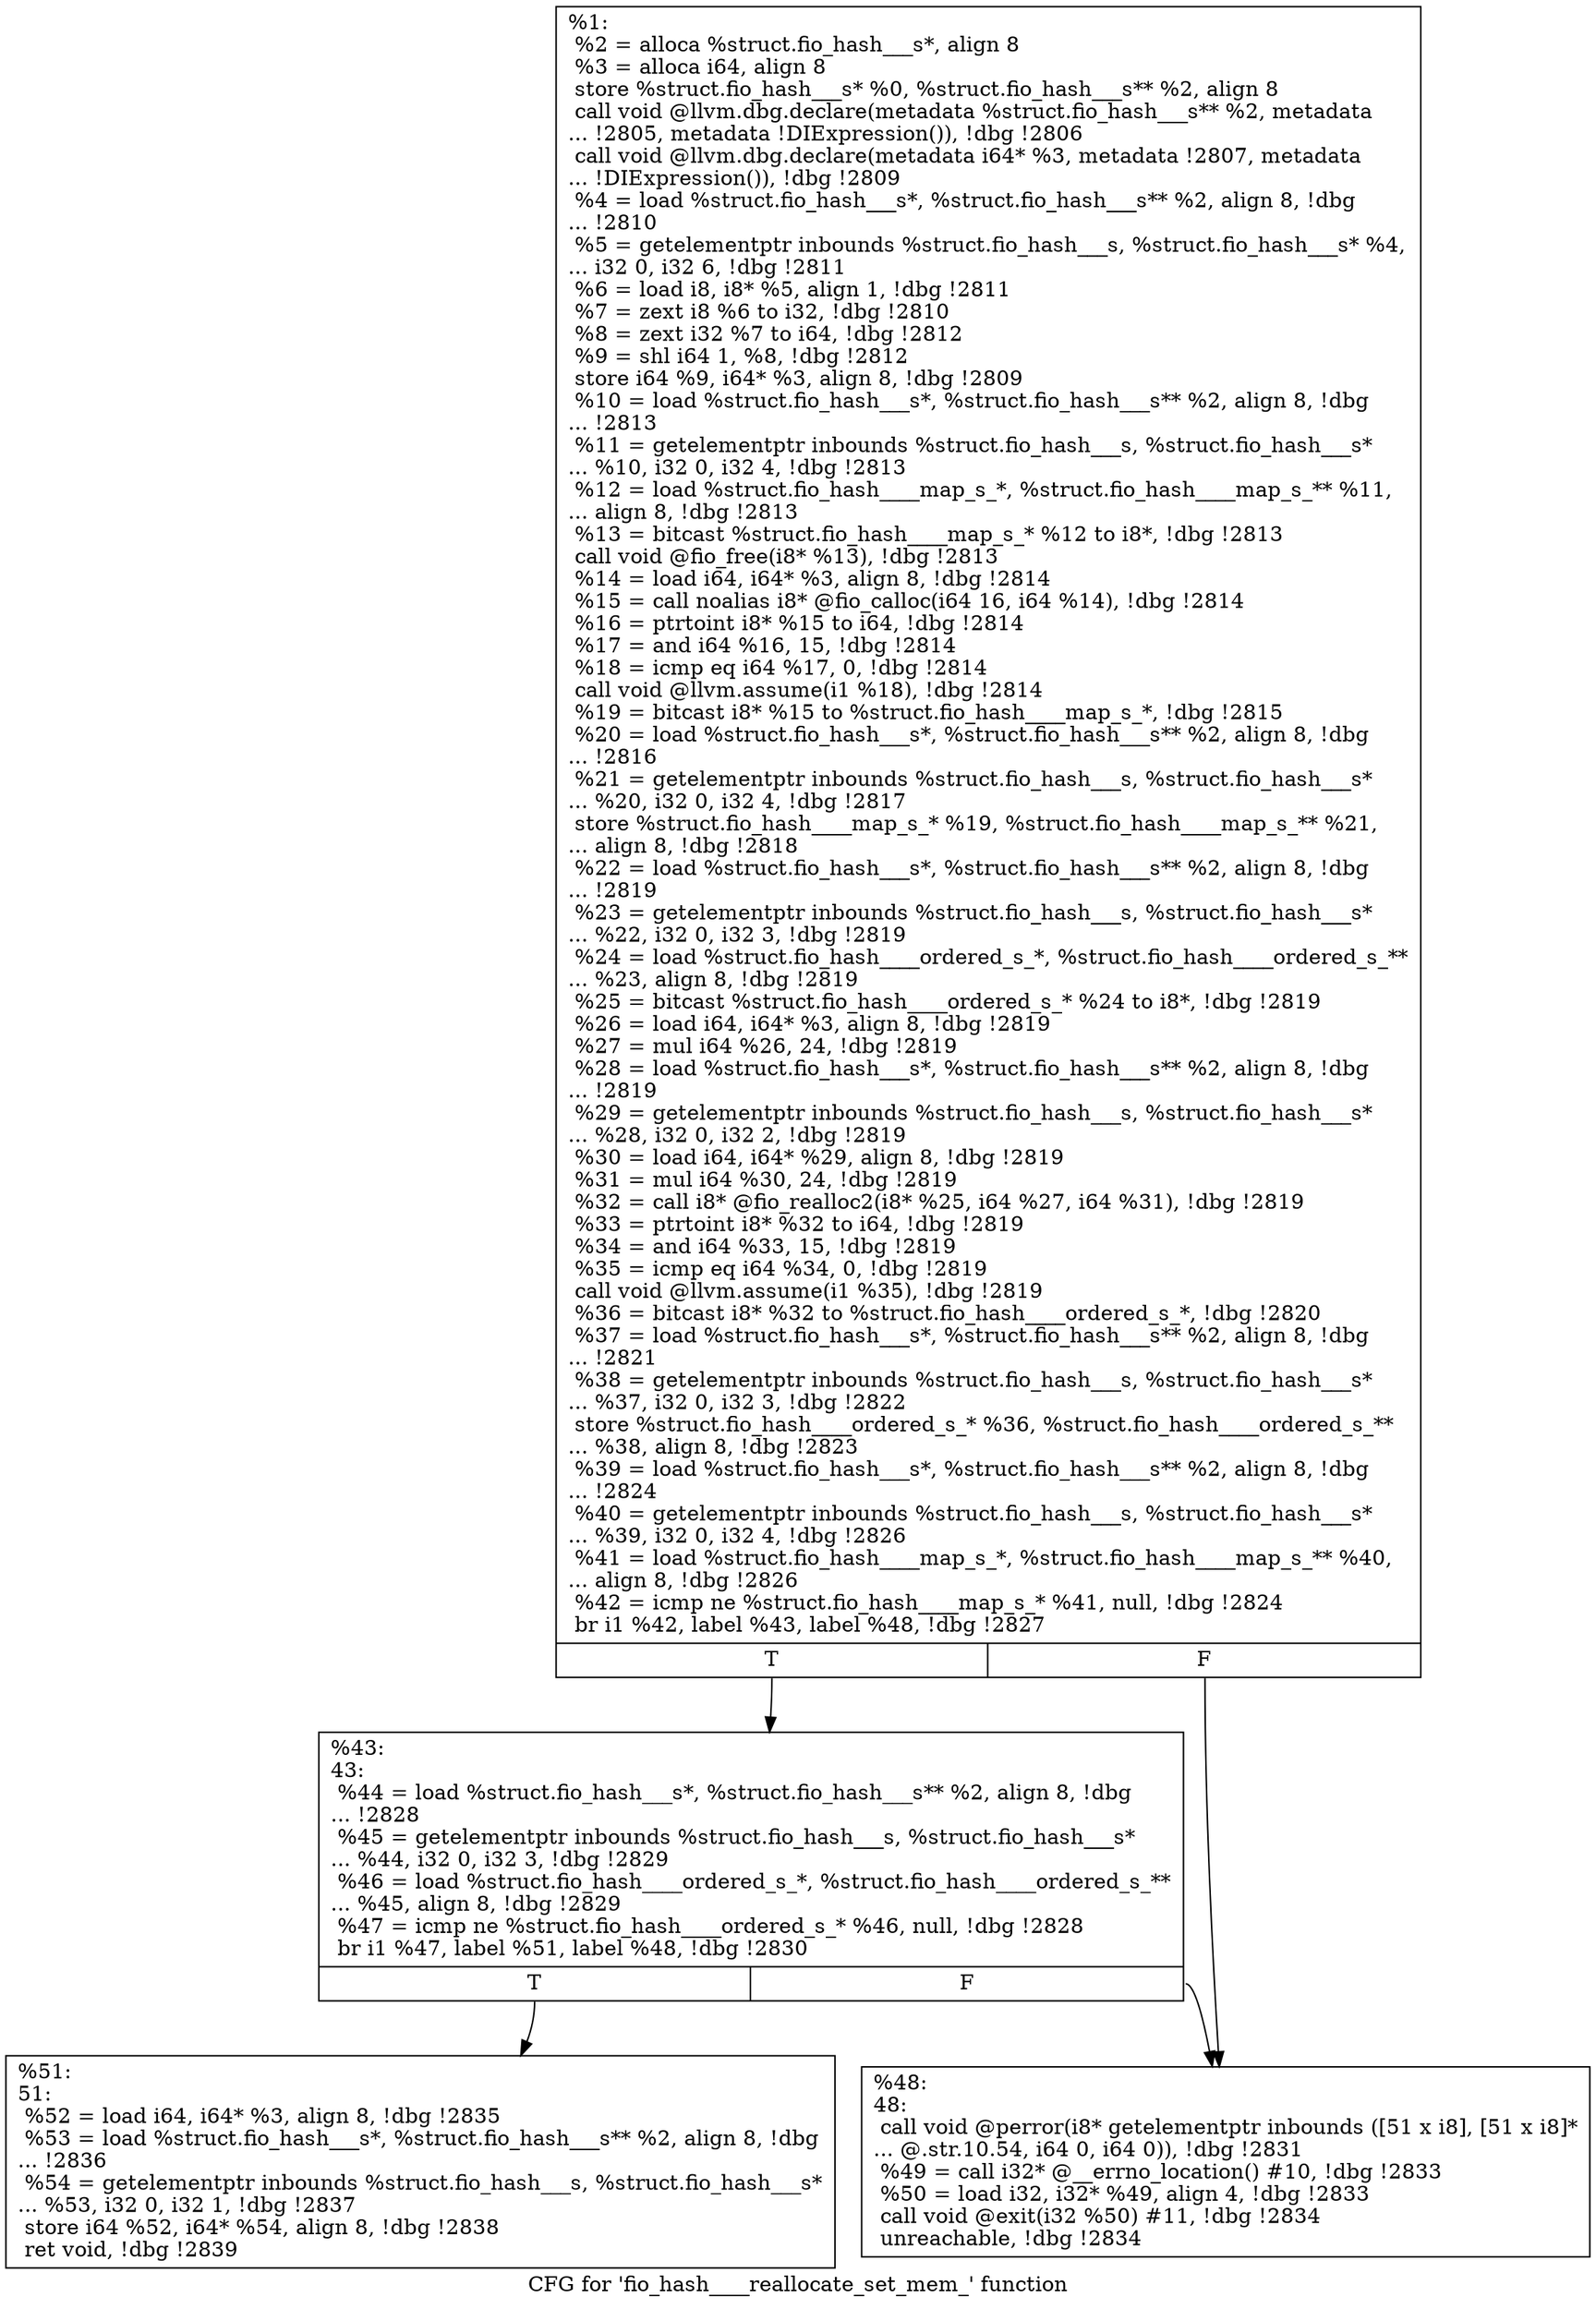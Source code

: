 digraph "CFG for 'fio_hash____reallocate_set_mem_' function" {
	label="CFG for 'fio_hash____reallocate_set_mem_' function";

	Node0x556851e47630 [shape=record,label="{%1:\l  %2 = alloca %struct.fio_hash___s*, align 8\l  %3 = alloca i64, align 8\l  store %struct.fio_hash___s* %0, %struct.fio_hash___s** %2, align 8\l  call void @llvm.dbg.declare(metadata %struct.fio_hash___s** %2, metadata\l... !2805, metadata !DIExpression()), !dbg !2806\l  call void @llvm.dbg.declare(metadata i64* %3, metadata !2807, metadata\l... !DIExpression()), !dbg !2809\l  %4 = load %struct.fio_hash___s*, %struct.fio_hash___s** %2, align 8, !dbg\l... !2810\l  %5 = getelementptr inbounds %struct.fio_hash___s, %struct.fio_hash___s* %4,\l... i32 0, i32 6, !dbg !2811\l  %6 = load i8, i8* %5, align 1, !dbg !2811\l  %7 = zext i8 %6 to i32, !dbg !2810\l  %8 = zext i32 %7 to i64, !dbg !2812\l  %9 = shl i64 1, %8, !dbg !2812\l  store i64 %9, i64* %3, align 8, !dbg !2809\l  %10 = load %struct.fio_hash___s*, %struct.fio_hash___s** %2, align 8, !dbg\l... !2813\l  %11 = getelementptr inbounds %struct.fio_hash___s, %struct.fio_hash___s*\l... %10, i32 0, i32 4, !dbg !2813\l  %12 = load %struct.fio_hash____map_s_*, %struct.fio_hash____map_s_** %11,\l... align 8, !dbg !2813\l  %13 = bitcast %struct.fio_hash____map_s_* %12 to i8*, !dbg !2813\l  call void @fio_free(i8* %13), !dbg !2813\l  %14 = load i64, i64* %3, align 8, !dbg !2814\l  %15 = call noalias i8* @fio_calloc(i64 16, i64 %14), !dbg !2814\l  %16 = ptrtoint i8* %15 to i64, !dbg !2814\l  %17 = and i64 %16, 15, !dbg !2814\l  %18 = icmp eq i64 %17, 0, !dbg !2814\l  call void @llvm.assume(i1 %18), !dbg !2814\l  %19 = bitcast i8* %15 to %struct.fio_hash____map_s_*, !dbg !2815\l  %20 = load %struct.fio_hash___s*, %struct.fio_hash___s** %2, align 8, !dbg\l... !2816\l  %21 = getelementptr inbounds %struct.fio_hash___s, %struct.fio_hash___s*\l... %20, i32 0, i32 4, !dbg !2817\l  store %struct.fio_hash____map_s_* %19, %struct.fio_hash____map_s_** %21,\l... align 8, !dbg !2818\l  %22 = load %struct.fio_hash___s*, %struct.fio_hash___s** %2, align 8, !dbg\l... !2819\l  %23 = getelementptr inbounds %struct.fio_hash___s, %struct.fio_hash___s*\l... %22, i32 0, i32 3, !dbg !2819\l  %24 = load %struct.fio_hash____ordered_s_*, %struct.fio_hash____ordered_s_**\l... %23, align 8, !dbg !2819\l  %25 = bitcast %struct.fio_hash____ordered_s_* %24 to i8*, !dbg !2819\l  %26 = load i64, i64* %3, align 8, !dbg !2819\l  %27 = mul i64 %26, 24, !dbg !2819\l  %28 = load %struct.fio_hash___s*, %struct.fio_hash___s** %2, align 8, !dbg\l... !2819\l  %29 = getelementptr inbounds %struct.fio_hash___s, %struct.fio_hash___s*\l... %28, i32 0, i32 2, !dbg !2819\l  %30 = load i64, i64* %29, align 8, !dbg !2819\l  %31 = mul i64 %30, 24, !dbg !2819\l  %32 = call i8* @fio_realloc2(i8* %25, i64 %27, i64 %31), !dbg !2819\l  %33 = ptrtoint i8* %32 to i64, !dbg !2819\l  %34 = and i64 %33, 15, !dbg !2819\l  %35 = icmp eq i64 %34, 0, !dbg !2819\l  call void @llvm.assume(i1 %35), !dbg !2819\l  %36 = bitcast i8* %32 to %struct.fio_hash____ordered_s_*, !dbg !2820\l  %37 = load %struct.fio_hash___s*, %struct.fio_hash___s** %2, align 8, !dbg\l... !2821\l  %38 = getelementptr inbounds %struct.fio_hash___s, %struct.fio_hash___s*\l... %37, i32 0, i32 3, !dbg !2822\l  store %struct.fio_hash____ordered_s_* %36, %struct.fio_hash____ordered_s_**\l... %38, align 8, !dbg !2823\l  %39 = load %struct.fio_hash___s*, %struct.fio_hash___s** %2, align 8, !dbg\l... !2824\l  %40 = getelementptr inbounds %struct.fio_hash___s, %struct.fio_hash___s*\l... %39, i32 0, i32 4, !dbg !2826\l  %41 = load %struct.fio_hash____map_s_*, %struct.fio_hash____map_s_** %40,\l... align 8, !dbg !2826\l  %42 = icmp ne %struct.fio_hash____map_s_* %41, null, !dbg !2824\l  br i1 %42, label %43, label %48, !dbg !2827\l|{<s0>T|<s1>F}}"];
	Node0x556851e47630:s0 -> Node0x556851e476e0;
	Node0x556851e47630:s1 -> Node0x556851e47730;
	Node0x556851e476e0 [shape=record,label="{%43:\l43:                                               \l  %44 = load %struct.fio_hash___s*, %struct.fio_hash___s** %2, align 8, !dbg\l... !2828\l  %45 = getelementptr inbounds %struct.fio_hash___s, %struct.fio_hash___s*\l... %44, i32 0, i32 3, !dbg !2829\l  %46 = load %struct.fio_hash____ordered_s_*, %struct.fio_hash____ordered_s_**\l... %45, align 8, !dbg !2829\l  %47 = icmp ne %struct.fio_hash____ordered_s_* %46, null, !dbg !2828\l  br i1 %47, label %51, label %48, !dbg !2830\l|{<s0>T|<s1>F}}"];
	Node0x556851e476e0:s0 -> Node0x556851e47780;
	Node0x556851e476e0:s1 -> Node0x556851e47730;
	Node0x556851e47730 [shape=record,label="{%48:\l48:                                               \l  call void @perror(i8* getelementptr inbounds ([51 x i8], [51 x i8]*\l... @.str.10.54, i64 0, i64 0)), !dbg !2831\l  %49 = call i32* @__errno_location() #10, !dbg !2833\l  %50 = load i32, i32* %49, align 4, !dbg !2833\l  call void @exit(i32 %50) #11, !dbg !2834\l  unreachable, !dbg !2834\l}"];
	Node0x556851e47780 [shape=record,label="{%51:\l51:                                               \l  %52 = load i64, i64* %3, align 8, !dbg !2835\l  %53 = load %struct.fio_hash___s*, %struct.fio_hash___s** %2, align 8, !dbg\l... !2836\l  %54 = getelementptr inbounds %struct.fio_hash___s, %struct.fio_hash___s*\l... %53, i32 0, i32 1, !dbg !2837\l  store i64 %52, i64* %54, align 8, !dbg !2838\l  ret void, !dbg !2839\l}"];
}
